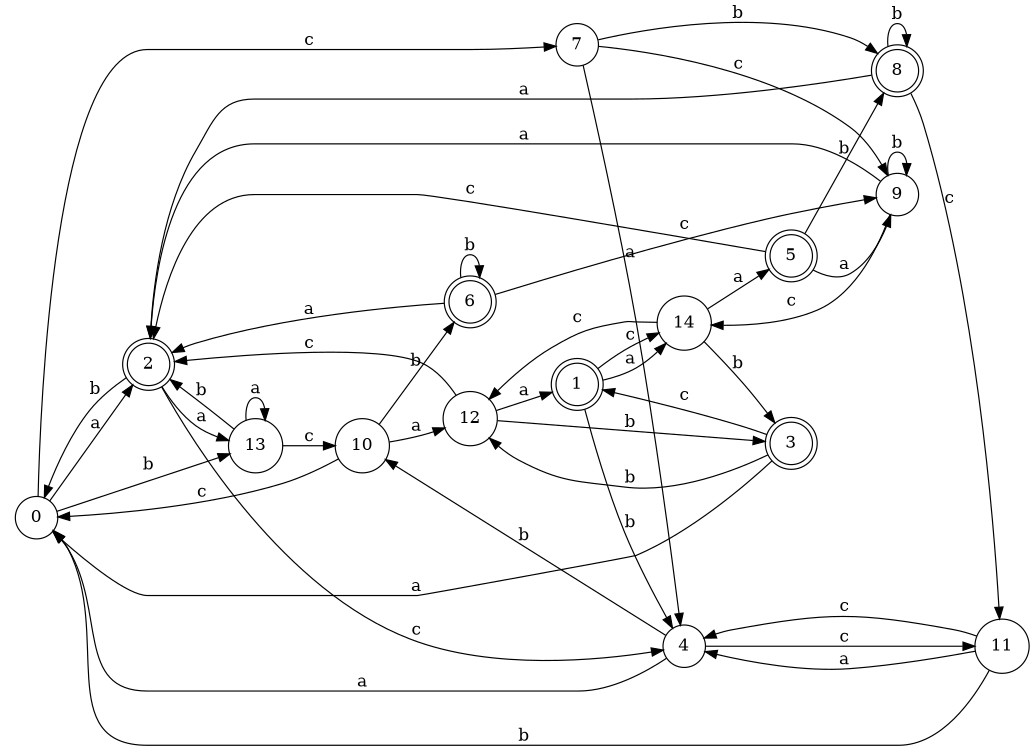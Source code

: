 digraph n12_6 {
__start0 [label="" shape="none"];

rankdir=LR;
size="8,5";

s0 [style="filled", color="black", fillcolor="white" shape="circle", label="0"];
s1 [style="rounded,filled", color="black", fillcolor="white" shape="doublecircle", label="1"];
s2 [style="rounded,filled", color="black", fillcolor="white" shape="doublecircle", label="2"];
s3 [style="rounded,filled", color="black", fillcolor="white" shape="doublecircle", label="3"];
s4 [style="filled", color="black", fillcolor="white" shape="circle", label="4"];
s5 [style="rounded,filled", color="black", fillcolor="white" shape="doublecircle", label="5"];
s6 [style="rounded,filled", color="black", fillcolor="white" shape="doublecircle", label="6"];
s7 [style="filled", color="black", fillcolor="white" shape="circle", label="7"];
s8 [style="rounded,filled", color="black", fillcolor="white" shape="doublecircle", label="8"];
s9 [style="filled", color="black", fillcolor="white" shape="circle", label="9"];
s10 [style="filled", color="black", fillcolor="white" shape="circle", label="10"];
s11 [style="filled", color="black", fillcolor="white" shape="circle", label="11"];
s12 [style="filled", color="black", fillcolor="white" shape="circle", label="12"];
s13 [style="filled", color="black", fillcolor="white" shape="circle", label="13"];
s14 [style="filled", color="black", fillcolor="white" shape="circle", label="14"];
s0 -> s2 [label="a"];
s0 -> s13 [label="b"];
s0 -> s7 [label="c"];
s1 -> s14 [label="a"];
s1 -> s4 [label="b"];
s1 -> s14 [label="c"];
s2 -> s13 [label="a"];
s2 -> s0 [label="b"];
s2 -> s4 [label="c"];
s3 -> s0 [label="a"];
s3 -> s12 [label="b"];
s3 -> s1 [label="c"];
s4 -> s0 [label="a"];
s4 -> s10 [label="b"];
s4 -> s11 [label="c"];
s5 -> s9 [label="a"];
s5 -> s8 [label="b"];
s5 -> s2 [label="c"];
s6 -> s2 [label="a"];
s6 -> s6 [label="b"];
s6 -> s9 [label="c"];
s7 -> s4 [label="a"];
s7 -> s8 [label="b"];
s7 -> s9 [label="c"];
s8 -> s2 [label="a"];
s8 -> s8 [label="b"];
s8 -> s11 [label="c"];
s9 -> s2 [label="a"];
s9 -> s9 [label="b"];
s9 -> s14 [label="c"];
s10 -> s12 [label="a"];
s10 -> s6 [label="b"];
s10 -> s0 [label="c"];
s11 -> s4 [label="a"];
s11 -> s0 [label="b"];
s11 -> s4 [label="c"];
s12 -> s1 [label="a"];
s12 -> s3 [label="b"];
s12 -> s2 [label="c"];
s13 -> s13 [label="a"];
s13 -> s2 [label="b"];
s13 -> s10 [label="c"];
s14 -> s5 [label="a"];
s14 -> s3 [label="b"];
s14 -> s12 [label="c"];

}